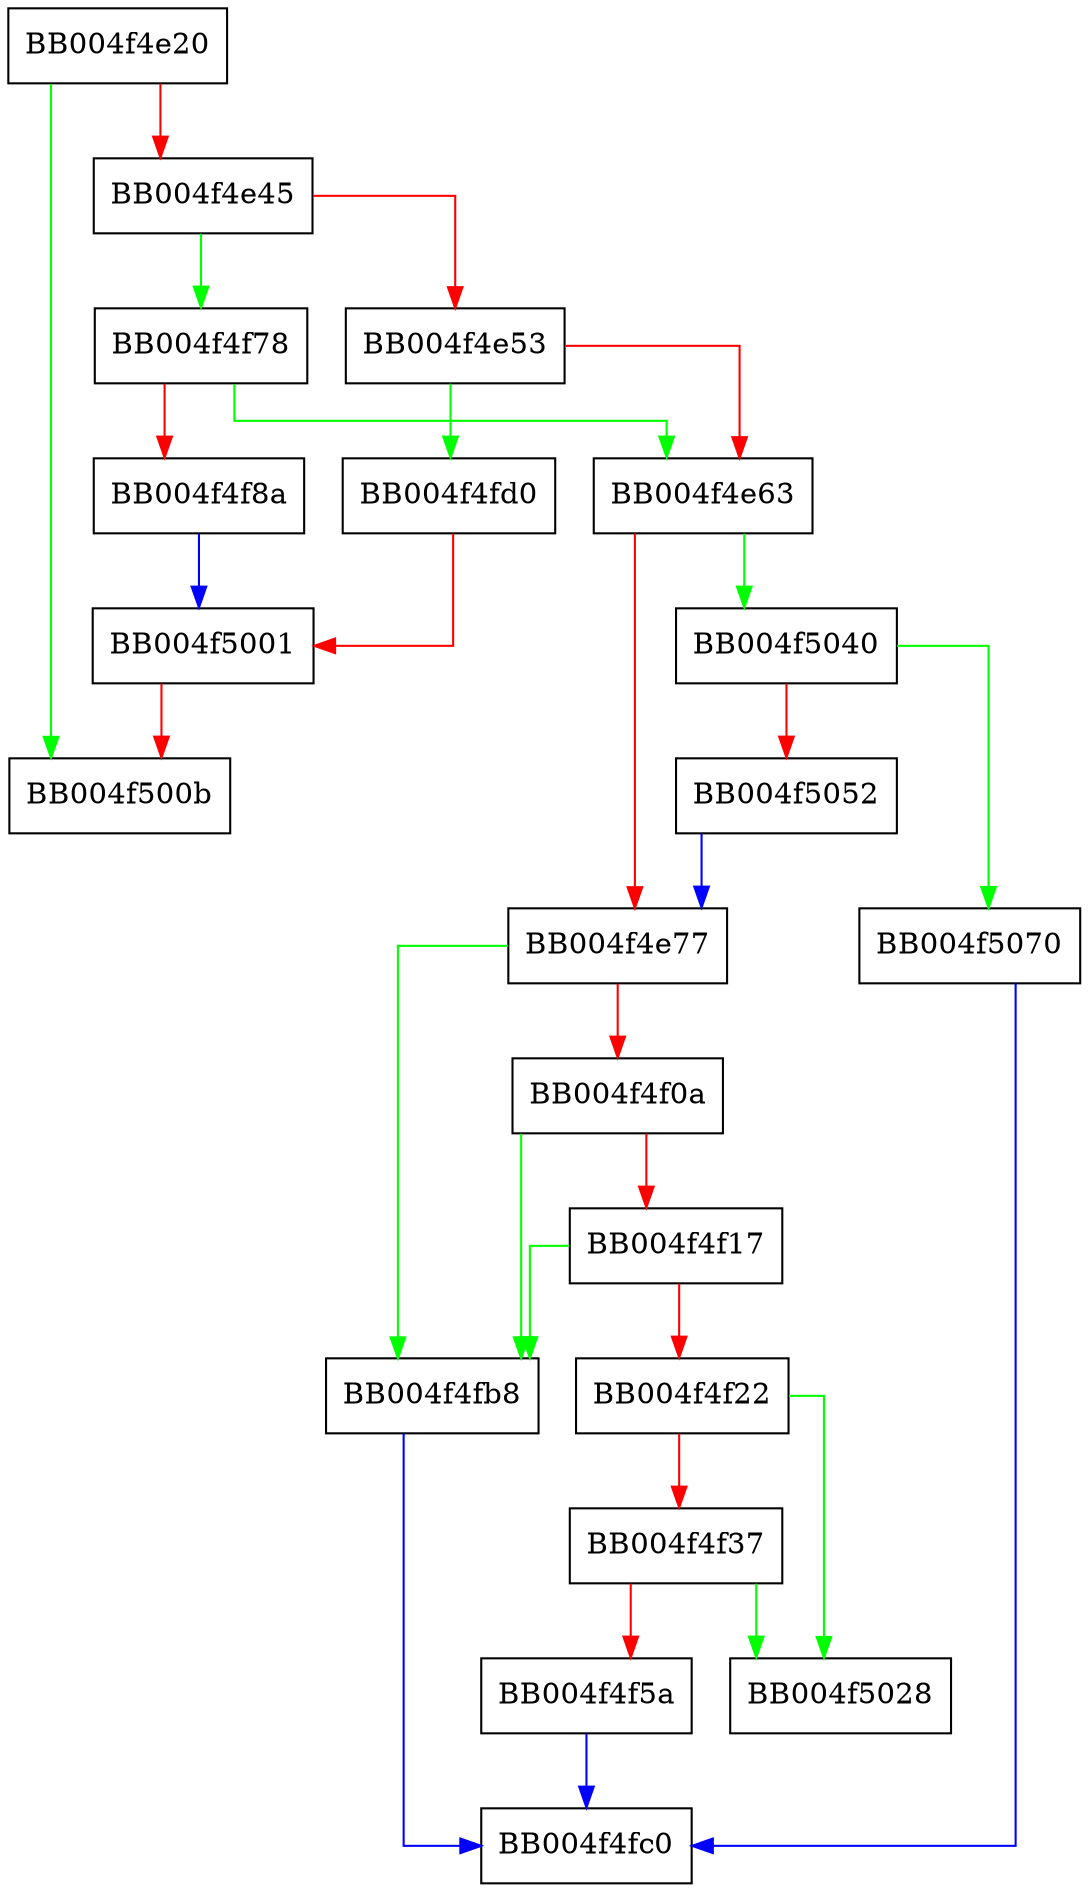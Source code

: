 digraph tls_process_client_rpk {
  node [shape="box"];
  graph [splines=ortho];
  BB004f4e20 -> BB004f500b [color="green"];
  BB004f4e20 -> BB004f4e45 [color="red"];
  BB004f4e45 -> BB004f4f78 [color="green"];
  BB004f4e45 -> BB004f4e53 [color="red"];
  BB004f4e53 -> BB004f4fd0 [color="green"];
  BB004f4e53 -> BB004f4e63 [color="red"];
  BB004f4e63 -> BB004f5040 [color="green"];
  BB004f4e63 -> BB004f4e77 [color="red"];
  BB004f4e77 -> BB004f4fb8 [color="green"];
  BB004f4e77 -> BB004f4f0a [color="red"];
  BB004f4f0a -> BB004f4fb8 [color="green"];
  BB004f4f0a -> BB004f4f17 [color="red"];
  BB004f4f17 -> BB004f4fb8 [color="green"];
  BB004f4f17 -> BB004f4f22 [color="red"];
  BB004f4f22 -> BB004f5028 [color="green"];
  BB004f4f22 -> BB004f4f37 [color="red"];
  BB004f4f37 -> BB004f5028 [color="green"];
  BB004f4f37 -> BB004f4f5a [color="red"];
  BB004f4f5a -> BB004f4fc0 [color="blue"];
  BB004f4f78 -> BB004f4e63 [color="green"];
  BB004f4f78 -> BB004f4f8a [color="red"];
  BB004f4f8a -> BB004f5001 [color="blue"];
  BB004f4fb8 -> BB004f4fc0 [color="blue"];
  BB004f4fd0 -> BB004f5001 [color="red"];
  BB004f5001 -> BB004f500b [color="red"];
  BB004f5040 -> BB004f5070 [color="green"];
  BB004f5040 -> BB004f5052 [color="red"];
  BB004f5052 -> BB004f4e77 [color="blue"];
  BB004f5070 -> BB004f4fc0 [color="blue"];
}